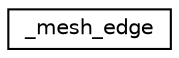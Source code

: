 digraph "Graphical Class Hierarchy"
{
  edge [fontname="Helvetica",fontsize="10",labelfontname="Helvetica",labelfontsize="10"];
  node [fontname="Helvetica",fontsize="10",shape=record];
  rankdir="LR";
  Node1 [label="_mesh_edge",height=0.2,width=0.4,color="black", fillcolor="white", style="filled",URL="$struct__mesh__edge.html"];
}
